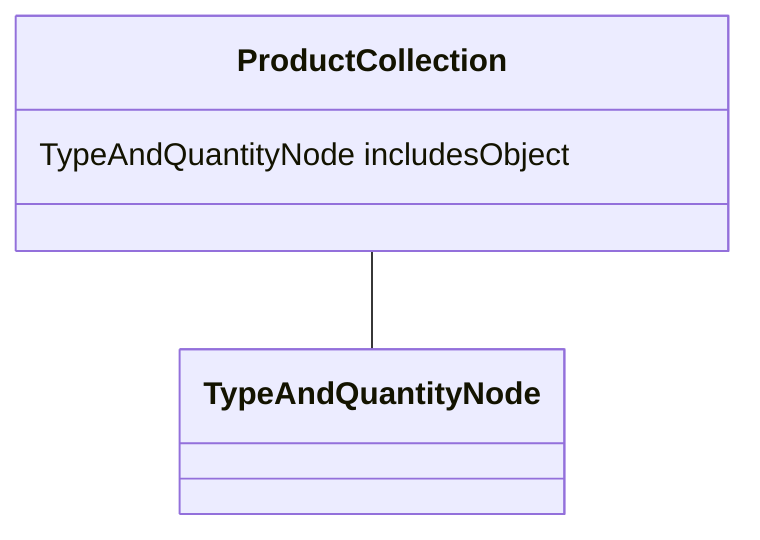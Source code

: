 classDiagram
  ProductCollection -- TypeAndQuantityNode


class ProductCollection {

  TypeAndQuantityNode includesObject

 }